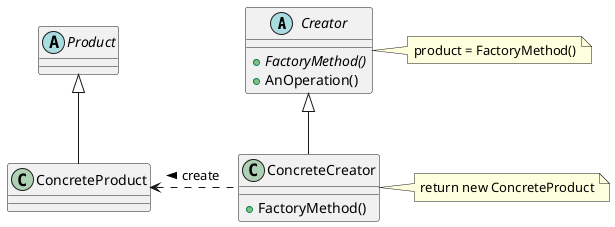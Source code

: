 @startuml
abstract Creator {
    + {abstract} FactoryMethod()
    + AnOperation()
}
class ConcreteCreator {
    + FactoryMethod()
}

abstract Product{
    
}

ConcreteCreator -up-|> Creator
ConcreteProduct -up-|> Product
ConcreteCreator .le.> ConcreteProduct : create >

note right of Creator 
    product = FactoryMethod()
end note
note right of ConcreteCreator
    return new ConcreteProduct
end note

@enduml